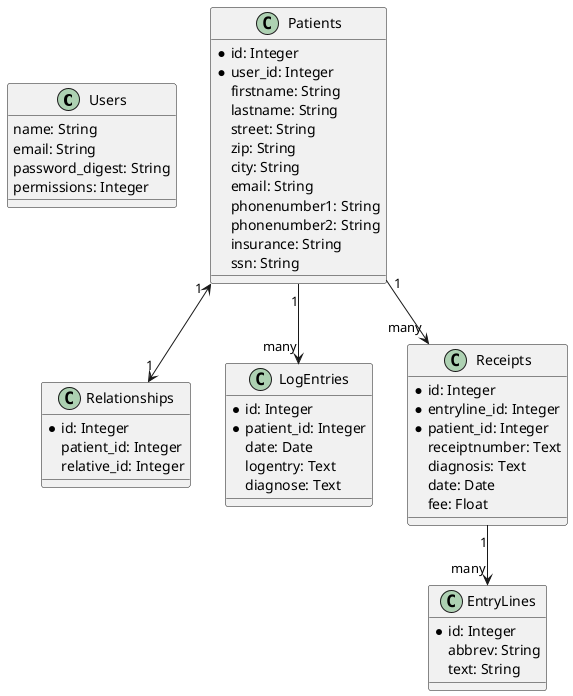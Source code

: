 @startuml
class Users {
      name: String
      email: String
      password_digest: String
      permissions: Integer
}

class Patients {
      *id: Integer
      *user_id: Integer
      firstname: String
      lastname: String
      street: String
      zip: String
      city: String
      email: String
      phonenumber1: String
      phonenumber2: String
      insurance: String
      ssn: String
}

class Relationships {
      *id: Integer
      patient_id: Integer
      relative_id: Integer
}

class LogEntries {
      *id: Integer
      *patient_id: Integer
      date: Date
      logentry: Text
      diagnose: Text
}

class Receipts {
      *id: Integer
      *entryline_id: Integer
      *patient_id: Integer
      receiptnumber: Text
      diagnosis: Text
      date: Date
      fee: Float
}

class EntryLines {
      *id: Integer
      abbrev: String
      text: String
}

Patients "1" <--> "1" Relationships
Patients "1" --> "many" LogEntries
Patients "1" --> "many" Receipts
Receipts "1" --> "many" EntryLines

@enduml

